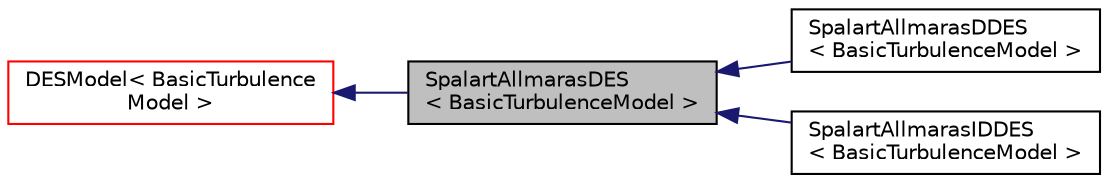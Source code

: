 digraph "SpalartAllmarasDES&lt; BasicTurbulenceModel &gt;"
{
  bgcolor="transparent";
  edge [fontname="Helvetica",fontsize="10",labelfontname="Helvetica",labelfontsize="10"];
  node [fontname="Helvetica",fontsize="10",shape=record];
  rankdir="LR";
  Node1 [label="SpalartAllmarasDES\l\< BasicTurbulenceModel \>",height=0.2,width=0.4,color="black", fillcolor="grey75", style="filled" fontcolor="black"];
  Node2 -> Node1 [dir="back",color="midnightblue",fontsize="10",style="solid",fontname="Helvetica"];
  Node2 [label="DESModel\< BasicTurbulence\lModel \>",height=0.2,width=0.4,color="red",URL="$classFoam_1_1LESModels_1_1DESModel.html",tooltip="Templated abstract base class for DES models. "];
  Node1 -> Node3 [dir="back",color="midnightblue",fontsize="10",style="solid",fontname="Helvetica"];
  Node3 [label="SpalartAllmarasDDES\l\< BasicTurbulenceModel \>",height=0.2,width=0.4,color="black",URL="$classFoam_1_1LESModels_1_1SpalartAllmarasDDES.html",tooltip="SpalartAllmaras DDES turbulence model for incompressible and compressible flows. "];
  Node1 -> Node4 [dir="back",color="midnightblue",fontsize="10",style="solid",fontname="Helvetica"];
  Node4 [label="SpalartAllmarasIDDES\l\< BasicTurbulenceModel \>",height=0.2,width=0.4,color="black",URL="$classFoam_1_1LESModels_1_1SpalartAllmarasIDDES.html",tooltip="SpalartAllmaras IDDES turbulence model for incompressible and compressible flows. ..."];
}
